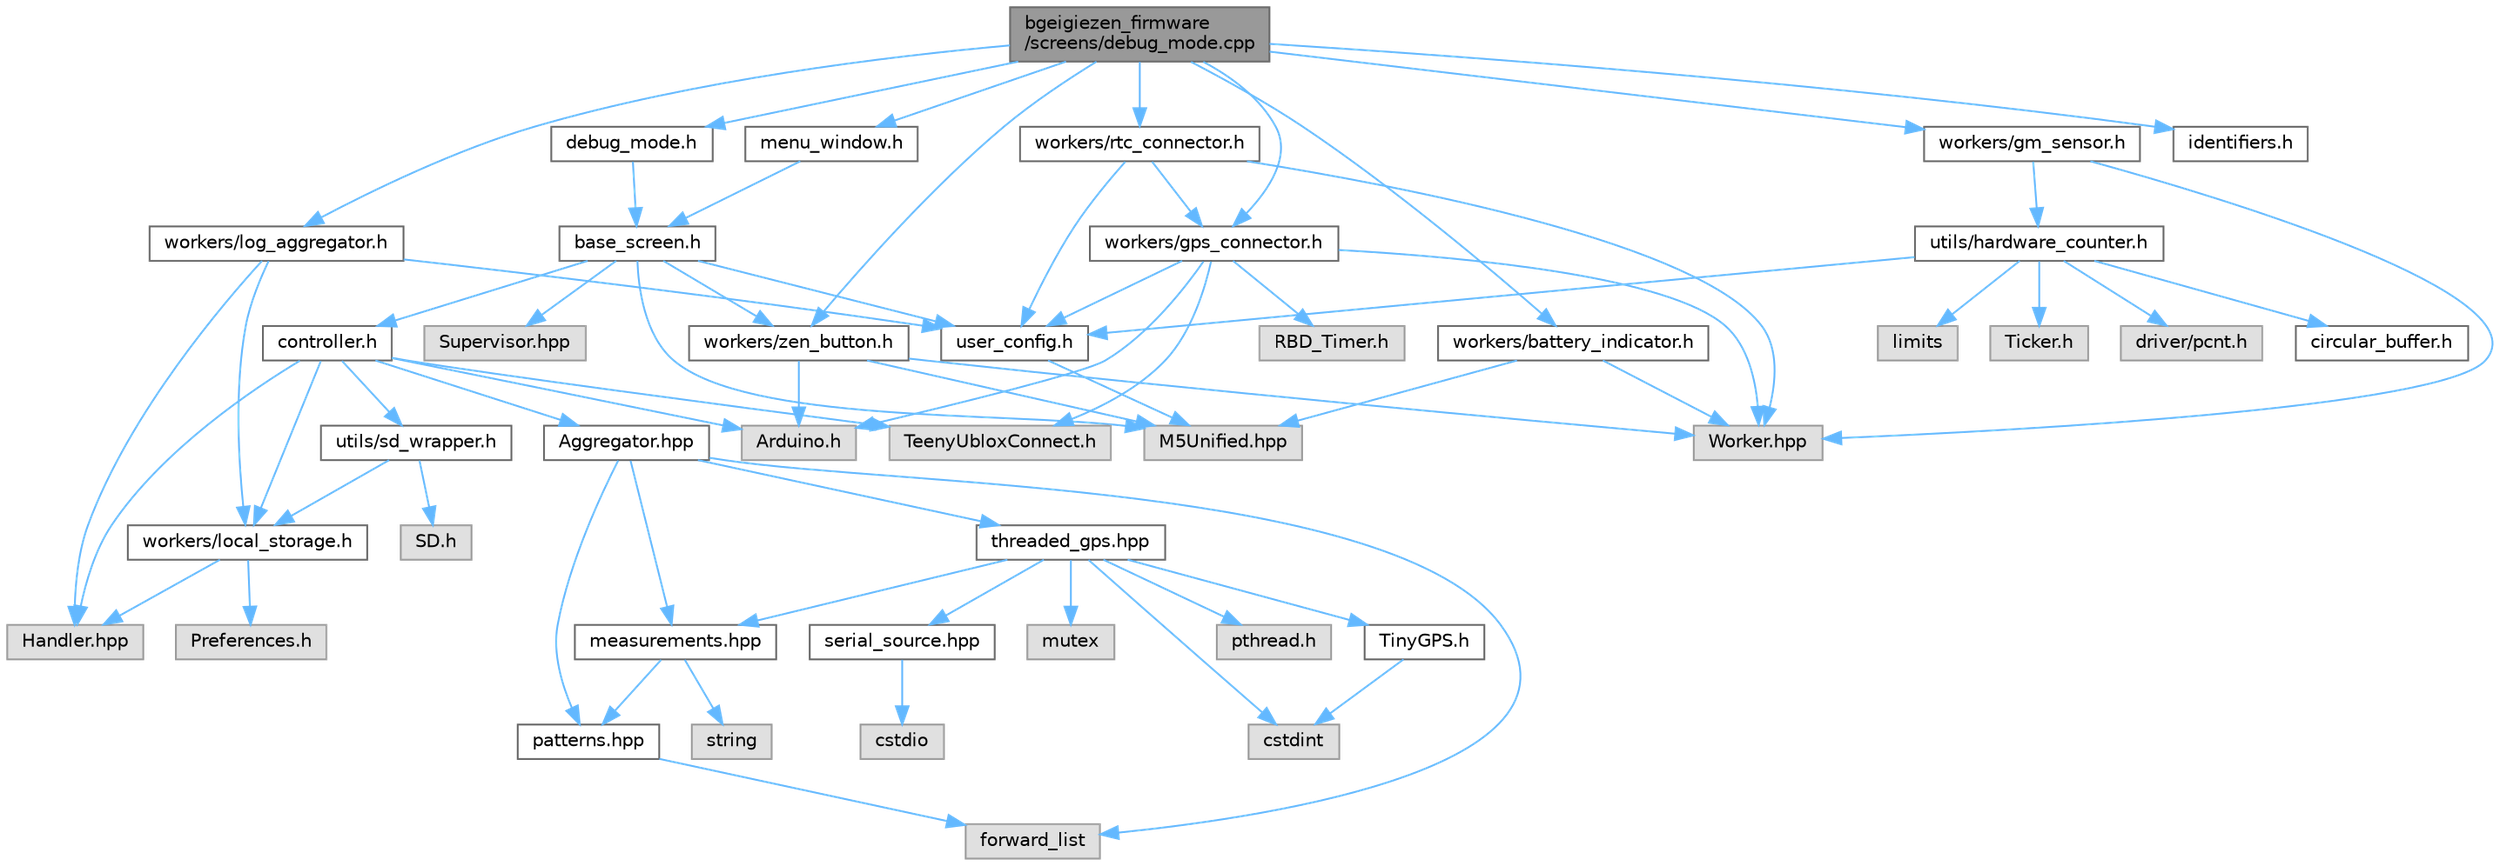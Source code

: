 digraph "bgeigiezen_firmware/screens/debug_mode.cpp"
{
 // LATEX_PDF_SIZE
  bgcolor="transparent";
  edge [fontname=Helvetica,fontsize=10,labelfontname=Helvetica,labelfontsize=10];
  node [fontname=Helvetica,fontsize=10,shape=box,height=0.2,width=0.4];
  Node1 [id="Node000001",label="bgeigiezen_firmware\l/screens/debug_mode.cpp",height=0.2,width=0.4,color="gray40", fillcolor="grey60", style="filled", fontcolor="black",tooltip=" "];
  Node1 -> Node2 [id="edge1_Node000001_Node000002",color="steelblue1",style="solid",tooltip=" "];
  Node2 [id="Node000002",label="debug_mode.h",height=0.2,width=0.4,color="grey40", fillcolor="white", style="filled",URL="$debug__mode_8h.html",tooltip=" "];
  Node2 -> Node3 [id="edge2_Node000002_Node000003",color="steelblue1",style="solid",tooltip=" "];
  Node3 [id="Node000003",label="base_screen.h",height=0.2,width=0.4,color="grey40", fillcolor="white", style="filled",URL="$base__screen_8h.html",tooltip=" "];
  Node3 -> Node4 [id="edge3_Node000003_Node000004",color="steelblue1",style="solid",tooltip=" "];
  Node4 [id="Node000004",label="M5Unified.hpp",height=0.2,width=0.4,color="grey60", fillcolor="#E0E0E0", style="filled",tooltip=" "];
  Node3 -> Node5 [id="edge4_Node000003_Node000005",color="steelblue1",style="solid",tooltip=" "];
  Node5 [id="Node000005",label="Supervisor.hpp",height=0.2,width=0.4,color="grey60", fillcolor="#E0E0E0", style="filled",tooltip=" "];
  Node3 -> Node6 [id="edge5_Node000003_Node000006",color="steelblue1",style="solid",tooltip=" "];
  Node6 [id="Node000006",label="workers/zen_button.h",height=0.2,width=0.4,color="grey40", fillcolor="white", style="filled",URL="$zen__button_8h.html",tooltip=" "];
  Node6 -> Node4 [id="edge6_Node000006_Node000004",color="steelblue1",style="solid",tooltip=" "];
  Node6 -> Node7 [id="edge7_Node000006_Node000007",color="steelblue1",style="solid",tooltip=" "];
  Node7 [id="Node000007",label="Arduino.h",height=0.2,width=0.4,color="grey60", fillcolor="#E0E0E0", style="filled",tooltip=" "];
  Node6 -> Node8 [id="edge8_Node000006_Node000008",color="steelblue1",style="solid",tooltip=" "];
  Node8 [id="Node000008",label="Worker.hpp",height=0.2,width=0.4,color="grey60", fillcolor="#E0E0E0", style="filled",tooltip=" "];
  Node3 -> Node9 [id="edge9_Node000003_Node000009",color="steelblue1",style="solid",tooltip=" "];
  Node9 [id="Node000009",label="user_config.h",height=0.2,width=0.4,color="grey40", fillcolor="white", style="filled",URL="$user__config_8h.html",tooltip=" "];
  Node9 -> Node4 [id="edge10_Node000009_Node000004",color="steelblue1",style="solid",tooltip=" "];
  Node3 -> Node10 [id="edge11_Node000003_Node000010",color="steelblue1",style="solid",tooltip=" "];
  Node10 [id="Node000010",label="controller.h",height=0.2,width=0.4,color="grey40", fillcolor="white", style="filled",URL="$controller_8h.html",tooltip=" "];
  Node10 -> Node7 [id="edge12_Node000010_Node000007",color="steelblue1",style="solid",tooltip=" "];
  Node10 -> Node11 [id="edge13_Node000010_Node000011",color="steelblue1",style="solid",tooltip=" "];
  Node11 [id="Node000011",label="Aggregator.hpp",height=0.2,width=0.4,color="grey40", fillcolor="white", style="filled",URL="$aggregator_8hpp.html",tooltip=" "];
  Node11 -> Node12 [id="edge14_Node000011_Node000012",color="steelblue1",style="solid",tooltip=" "];
  Node12 [id="Node000012",label="forward_list",height=0.2,width=0.4,color="grey60", fillcolor="#E0E0E0", style="filled",tooltip=" "];
  Node11 -> Node13 [id="edge15_Node000011_Node000013",color="steelblue1",style="solid",tooltip=" "];
  Node13 [id="Node000013",label="threaded_gps.hpp",height=0.2,width=0.4,color="grey40", fillcolor="white", style="filled",URL="$bgeigie__firmware_2threaded__gps_8hpp.html",tooltip=" "];
  Node13 -> Node14 [id="edge16_Node000013_Node000014",color="steelblue1",style="solid",tooltip=" "];
  Node14 [id="Node000014",label="pthread.h",height=0.2,width=0.4,color="grey60", fillcolor="#E0E0E0", style="filled",tooltip=" "];
  Node13 -> Node15 [id="edge17_Node000013_Node000015",color="steelblue1",style="solid",tooltip=" "];
  Node15 [id="Node000015",label="cstdint",height=0.2,width=0.4,color="grey60", fillcolor="#E0E0E0", style="filled",tooltip=" "];
  Node13 -> Node16 [id="edge18_Node000013_Node000016",color="steelblue1",style="solid",tooltip=" "];
  Node16 [id="Node000016",label="mutex",height=0.2,width=0.4,color="grey60", fillcolor="#E0E0E0", style="filled",tooltip=" "];
  Node13 -> Node17 [id="edge19_Node000013_Node000017",color="steelblue1",style="solid",tooltip=" "];
  Node17 [id="Node000017",label="TinyGPS.h",height=0.2,width=0.4,color="grey40", fillcolor="white", style="filled",URL="$bgeigie__firmware_2_tiny_g_p_s_8h.html",tooltip=" "];
  Node17 -> Node15 [id="edge20_Node000017_Node000015",color="steelblue1",style="solid",tooltip=" "];
  Node13 -> Node18 [id="edge21_Node000013_Node000018",color="steelblue1",style="solid",tooltip=" "];
  Node18 [id="Node000018",label="serial_source.hpp",height=0.2,width=0.4,color="grey40", fillcolor="white", style="filled",URL="$bgeigie__firmware_2serial__source_8hpp.html",tooltip=" "];
  Node18 -> Node19 [id="edge22_Node000018_Node000019",color="steelblue1",style="solid",tooltip=" "];
  Node19 [id="Node000019",label="cstdio",height=0.2,width=0.4,color="grey60", fillcolor="#E0E0E0", style="filled",tooltip=" "];
  Node13 -> Node20 [id="edge23_Node000013_Node000020",color="steelblue1",style="solid",tooltip=" "];
  Node20 [id="Node000020",label="measurements.hpp",height=0.2,width=0.4,color="grey40", fillcolor="white", style="filled",URL="$bgeigie__firmware_2measurements_8hpp.html",tooltip=" "];
  Node20 -> Node21 [id="edge24_Node000020_Node000021",color="steelblue1",style="solid",tooltip=" "];
  Node21 [id="Node000021",label="string",height=0.2,width=0.4,color="grey60", fillcolor="#E0E0E0", style="filled",tooltip=" "];
  Node20 -> Node22 [id="edge25_Node000020_Node000022",color="steelblue1",style="solid",tooltip=" "];
  Node22 [id="Node000022",label="patterns.hpp",height=0.2,width=0.4,color="grey40", fillcolor="white", style="filled",URL="$bgeigie__firmware_2patterns_8hpp.html",tooltip=" "];
  Node22 -> Node12 [id="edge26_Node000022_Node000012",color="steelblue1",style="solid",tooltip=" "];
  Node11 -> Node22 [id="edge27_Node000011_Node000022",color="steelblue1",style="solid",tooltip=" "];
  Node11 -> Node20 [id="edge28_Node000011_Node000020",color="steelblue1",style="solid",tooltip=" "];
  Node10 -> Node23 [id="edge29_Node000010_Node000023",color="steelblue1",style="solid",tooltip=" "];
  Node23 [id="Node000023",label="Handler.hpp",height=0.2,width=0.4,color="grey60", fillcolor="#E0E0E0", style="filled",tooltip=" "];
  Node10 -> Node24 [id="edge30_Node000010_Node000024",color="steelblue1",style="solid",tooltip=" "];
  Node24 [id="Node000024",label="TeenyUbloxConnect.h",height=0.2,width=0.4,color="grey60", fillcolor="#E0E0E0", style="filled",tooltip=" "];
  Node10 -> Node25 [id="edge31_Node000010_Node000025",color="steelblue1",style="solid",tooltip=" "];
  Node25 [id="Node000025",label="utils/sd_wrapper.h",height=0.2,width=0.4,color="grey40", fillcolor="white", style="filled",URL="$sd__wrapper_8h.html",tooltip=" "];
  Node25 -> Node26 [id="edge32_Node000025_Node000026",color="steelblue1",style="solid",tooltip=" "];
  Node26 [id="Node000026",label="SD.h",height=0.2,width=0.4,color="grey60", fillcolor="#E0E0E0", style="filled",tooltip=" "];
  Node25 -> Node27 [id="edge33_Node000025_Node000027",color="steelblue1",style="solid",tooltip=" "];
  Node27 [id="Node000027",label="workers/local_storage.h",height=0.2,width=0.4,color="grey40", fillcolor="white", style="filled",URL="$local__storage_8h.html",tooltip=" "];
  Node27 -> Node28 [id="edge34_Node000027_Node000028",color="steelblue1",style="solid",tooltip=" "];
  Node28 [id="Node000028",label="Preferences.h",height=0.2,width=0.4,color="grey60", fillcolor="#E0E0E0", style="filled",tooltip=" "];
  Node27 -> Node23 [id="edge35_Node000027_Node000023",color="steelblue1",style="solid",tooltip=" "];
  Node10 -> Node27 [id="edge36_Node000010_Node000027",color="steelblue1",style="solid",tooltip=" "];
  Node1 -> Node29 [id="edge37_Node000001_Node000029",color="steelblue1",style="solid",tooltip=" "];
  Node29 [id="Node000029",label="identifiers.h",height=0.2,width=0.4,color="grey40", fillcolor="white", style="filled",URL="$identifiers_8h.html",tooltip=" "];
  Node1 -> Node30 [id="edge38_Node000001_Node000030",color="steelblue1",style="solid",tooltip=" "];
  Node30 [id="Node000030",label="menu_window.h",height=0.2,width=0.4,color="grey40", fillcolor="white", style="filled",URL="$menu__window_8h.html",tooltip=" "];
  Node30 -> Node3 [id="edge39_Node000030_Node000003",color="steelblue1",style="solid",tooltip=" "];
  Node1 -> Node31 [id="edge40_Node000001_Node000031",color="steelblue1",style="solid",tooltip=" "];
  Node31 [id="Node000031",label="workers/battery_indicator.h",height=0.2,width=0.4,color="grey40", fillcolor="white", style="filled",URL="$battery__indicator_8h.html",tooltip=" "];
  Node31 -> Node4 [id="edge41_Node000031_Node000004",color="steelblue1",style="solid",tooltip=" "];
  Node31 -> Node8 [id="edge42_Node000031_Node000008",color="steelblue1",style="solid",tooltip=" "];
  Node1 -> Node32 [id="edge43_Node000001_Node000032",color="steelblue1",style="solid",tooltip=" "];
  Node32 [id="Node000032",label="workers/gm_sensor.h",height=0.2,width=0.4,color="grey40", fillcolor="white", style="filled",URL="$gm__sensor_8h.html",tooltip=" "];
  Node32 -> Node8 [id="edge44_Node000032_Node000008",color="steelblue1",style="solid",tooltip=" "];
  Node32 -> Node33 [id="edge45_Node000032_Node000033",color="steelblue1",style="solid",tooltip=" "];
  Node33 [id="Node000033",label="utils/hardware_counter.h",height=0.2,width=0.4,color="grey40", fillcolor="white", style="filled",URL="$hardware__counter_8h.html",tooltip=" "];
  Node33 -> Node34 [id="edge46_Node000033_Node000034",color="steelblue1",style="solid",tooltip=" "];
  Node34 [id="Node000034",label="limits",height=0.2,width=0.4,color="grey60", fillcolor="#E0E0E0", style="filled",tooltip=" "];
  Node33 -> Node35 [id="edge47_Node000033_Node000035",color="steelblue1",style="solid",tooltip=" "];
  Node35 [id="Node000035",label="Ticker.h",height=0.2,width=0.4,color="grey60", fillcolor="#E0E0E0", style="filled",tooltip=" "];
  Node33 -> Node36 [id="edge48_Node000033_Node000036",color="steelblue1",style="solid",tooltip=" "];
  Node36 [id="Node000036",label="driver/pcnt.h",height=0.2,width=0.4,color="grey60", fillcolor="#E0E0E0", style="filled",tooltip=" "];
  Node33 -> Node9 [id="edge49_Node000033_Node000009",color="steelblue1",style="solid",tooltip=" "];
  Node33 -> Node37 [id="edge50_Node000033_Node000037",color="steelblue1",style="solid",tooltip=" "];
  Node37 [id="Node000037",label="circular_buffer.h",height=0.2,width=0.4,color="grey40", fillcolor="white", style="filled",URL="$circular__buffer_8h.html",tooltip=" "];
  Node1 -> Node38 [id="edge51_Node000001_Node000038",color="steelblue1",style="solid",tooltip=" "];
  Node38 [id="Node000038",label="workers/gps_connector.h",height=0.2,width=0.4,color="grey40", fillcolor="white", style="filled",URL="$gps__connector_8h.html",tooltip=" "];
  Node38 -> Node7 [id="edge52_Node000038_Node000007",color="steelblue1",style="solid",tooltip=" "];
  Node38 -> Node39 [id="edge53_Node000038_Node000039",color="steelblue1",style="solid",tooltip=" "];
  Node39 [id="Node000039",label="RBD_Timer.h",height=0.2,width=0.4,color="grey60", fillcolor="#E0E0E0", style="filled",tooltip=" "];
  Node38 -> Node8 [id="edge54_Node000038_Node000008",color="steelblue1",style="solid",tooltip=" "];
  Node38 -> Node9 [id="edge55_Node000038_Node000009",color="steelblue1",style="solid",tooltip=" "];
  Node38 -> Node24 [id="edge56_Node000038_Node000024",color="steelblue1",style="solid",tooltip=" "];
  Node1 -> Node40 [id="edge57_Node000001_Node000040",color="steelblue1",style="solid",tooltip=" "];
  Node40 [id="Node000040",label="workers/log_aggregator.h",height=0.2,width=0.4,color="grey40", fillcolor="white", style="filled",URL="$log__aggregator_8h.html",tooltip=" "];
  Node40 -> Node27 [id="edge58_Node000040_Node000027",color="steelblue1",style="solid",tooltip=" "];
  Node40 -> Node9 [id="edge59_Node000040_Node000009",color="steelblue1",style="solid",tooltip=" "];
  Node40 -> Node23 [id="edge60_Node000040_Node000023",color="steelblue1",style="solid",tooltip=" "];
  Node1 -> Node41 [id="edge61_Node000001_Node000041",color="steelblue1",style="solid",tooltip=" "];
  Node41 [id="Node000041",label="workers/rtc_connector.h",height=0.2,width=0.4,color="grey40", fillcolor="white", style="filled",URL="$rtc__connector_8h.html",tooltip=" "];
  Node41 -> Node38 [id="edge62_Node000041_Node000038",color="steelblue1",style="solid",tooltip=" "];
  Node41 -> Node8 [id="edge63_Node000041_Node000008",color="steelblue1",style="solid",tooltip=" "];
  Node41 -> Node9 [id="edge64_Node000041_Node000009",color="steelblue1",style="solid",tooltip=" "];
  Node1 -> Node6 [id="edge65_Node000001_Node000006",color="steelblue1",style="solid",tooltip=" "];
}
